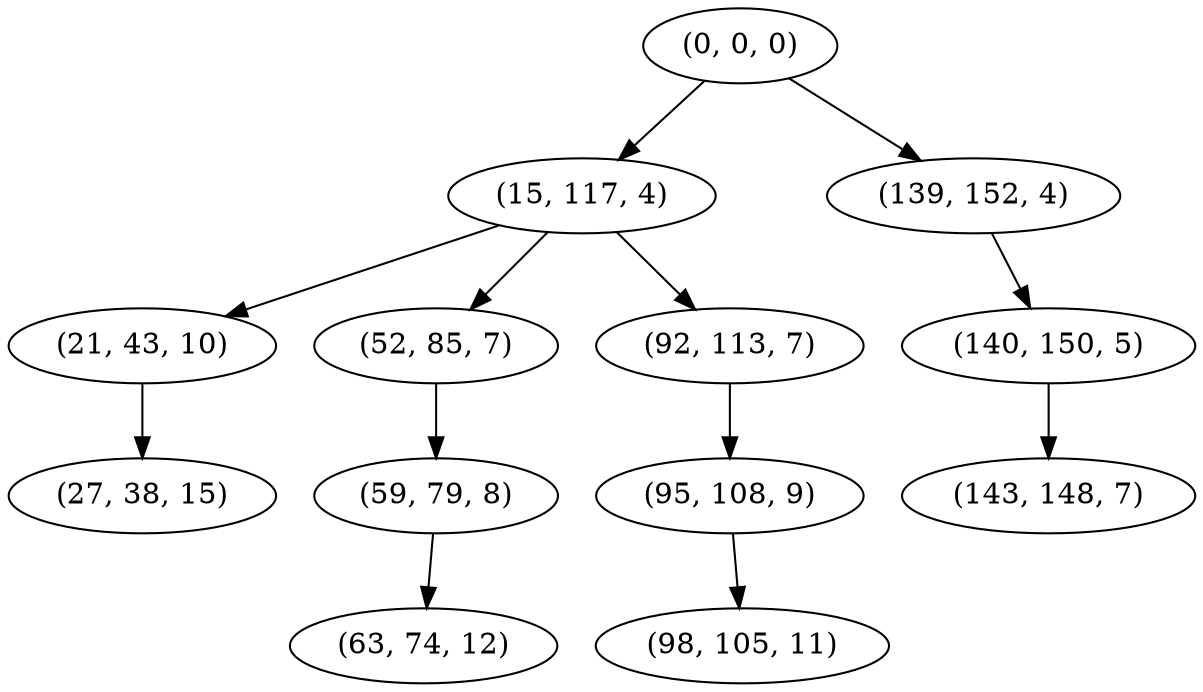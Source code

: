 digraph tree {
    "(0, 0, 0)";
    "(15, 117, 4)";
    "(21, 43, 10)";
    "(27, 38, 15)";
    "(52, 85, 7)";
    "(59, 79, 8)";
    "(63, 74, 12)";
    "(92, 113, 7)";
    "(95, 108, 9)";
    "(98, 105, 11)";
    "(139, 152, 4)";
    "(140, 150, 5)";
    "(143, 148, 7)";
    "(0, 0, 0)" -> "(15, 117, 4)";
    "(0, 0, 0)" -> "(139, 152, 4)";
    "(15, 117, 4)" -> "(21, 43, 10)";
    "(15, 117, 4)" -> "(52, 85, 7)";
    "(15, 117, 4)" -> "(92, 113, 7)";
    "(21, 43, 10)" -> "(27, 38, 15)";
    "(52, 85, 7)" -> "(59, 79, 8)";
    "(59, 79, 8)" -> "(63, 74, 12)";
    "(92, 113, 7)" -> "(95, 108, 9)";
    "(95, 108, 9)" -> "(98, 105, 11)";
    "(139, 152, 4)" -> "(140, 150, 5)";
    "(140, 150, 5)" -> "(143, 148, 7)";
}
